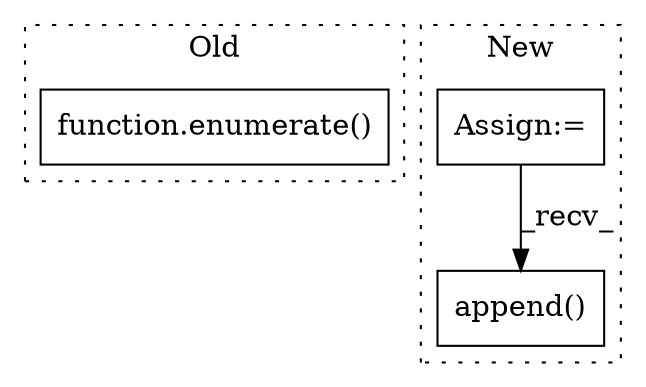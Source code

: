 digraph G {
subgraph cluster0 {
1 [label="function.enumerate()" a="75" s="3546,3585" l="10,1" shape="box"];
label = "Old";
style="dotted";
}
subgraph cluster1 {
2 [label="append()" a="75" s="4546,4594" l="11,1" shape="box"];
3 [label="Assign:=" a="68" s="4355" l="3" shape="box"];
label = "New";
style="dotted";
}
3 -> 2 [label="_recv_"];
}